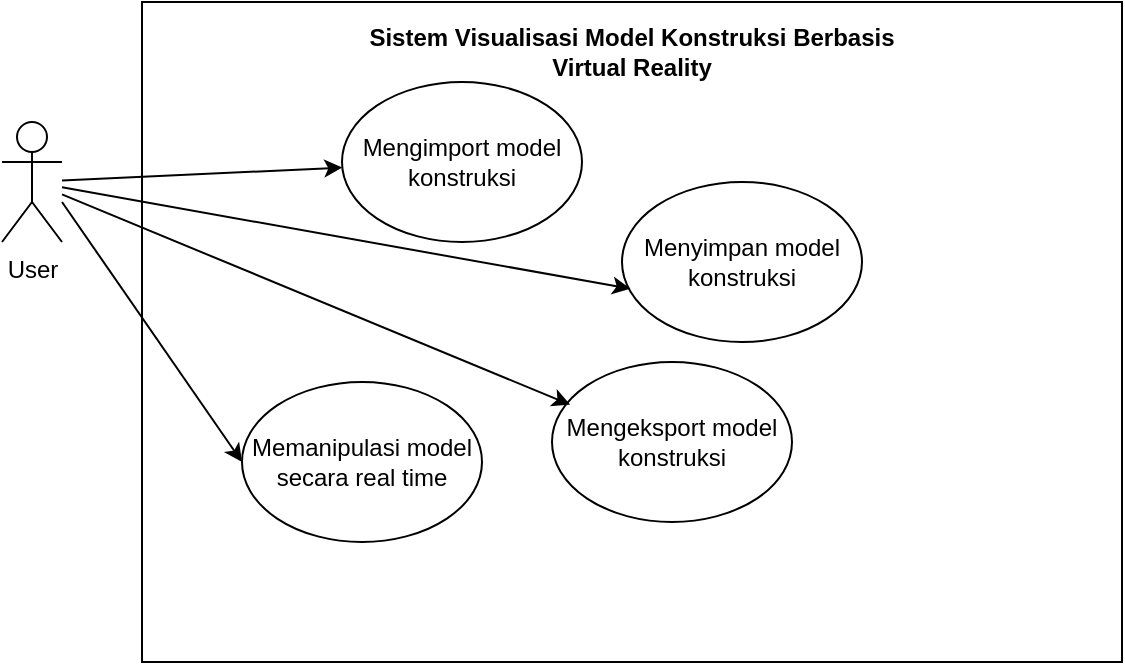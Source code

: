 <mxfile version="20.2.3" type="github">
  <diagram id="QRVe5Da74wr7QkqIcRjL" name="Page-1">
    <mxGraphModel dx="831" dy="450" grid="1" gridSize="10" guides="1" tooltips="1" connect="1" arrows="1" fold="1" page="1" pageScale="1" pageWidth="850" pageHeight="1100" math="0" shadow="0">
      <root>
        <mxCell id="0" />
        <mxCell id="1" parent="0" />
        <mxCell id="EbUwg8tWAvbMEIyPDcag-1" value="User" style="shape=umlActor;verticalLabelPosition=bottom;verticalAlign=top;html=1;outlineConnect=0;" vertex="1" parent="1">
          <mxGeometry x="150" y="140" width="30" height="60" as="geometry" />
        </mxCell>
        <mxCell id="EbUwg8tWAvbMEIyPDcag-2" value="" style="rounded=0;whiteSpace=wrap;html=1;" vertex="1" parent="1">
          <mxGeometry x="220" y="80" width="490" height="330" as="geometry" />
        </mxCell>
        <mxCell id="EbUwg8tWAvbMEIyPDcag-7" value="Mengimport model konstruksi" style="ellipse;whiteSpace=wrap;html=1;" vertex="1" parent="1">
          <mxGeometry x="320" y="120" width="120" height="80" as="geometry" />
        </mxCell>
        <mxCell id="EbUwg8tWAvbMEIyPDcag-8" value="Memanipulasi model secara real time" style="ellipse;whiteSpace=wrap;html=1;" vertex="1" parent="1">
          <mxGeometry x="270" y="270" width="120" height="80" as="geometry" />
        </mxCell>
        <mxCell id="EbUwg8tWAvbMEIyPDcag-9" value="&lt;b&gt;Sistem Visualisasi Model Konstruksi Berbasis Virtual Reality&lt;/b&gt;" style="text;html=1;strokeColor=none;fillColor=none;align=center;verticalAlign=middle;whiteSpace=wrap;rounded=0;" vertex="1" parent="1">
          <mxGeometry x="315" y="90" width="300" height="30" as="geometry" />
        </mxCell>
        <mxCell id="EbUwg8tWAvbMEIyPDcag-11" value="" style="endArrow=classic;html=1;rounded=0;" edge="1" parent="1" source="EbUwg8tWAvbMEIyPDcag-1" target="EbUwg8tWAvbMEIyPDcag-7">
          <mxGeometry width="50" height="50" relative="1" as="geometry">
            <mxPoint x="430" y="220" as="sourcePoint" />
            <mxPoint x="480" y="170" as="targetPoint" />
          </mxGeometry>
        </mxCell>
        <mxCell id="EbUwg8tWAvbMEIyPDcag-12" value="" style="endArrow=classic;html=1;rounded=0;entryX=0;entryY=0.5;entryDx=0;entryDy=0;" edge="1" parent="1" target="EbUwg8tWAvbMEIyPDcag-8">
          <mxGeometry width="50" height="50" relative="1" as="geometry">
            <mxPoint x="180" y="180" as="sourcePoint" />
            <mxPoint x="310.177" y="186.932" as="targetPoint" />
          </mxGeometry>
        </mxCell>
        <mxCell id="EbUwg8tWAvbMEIyPDcag-13" value="Menyimpan model konstruksi" style="ellipse;whiteSpace=wrap;html=1;" vertex="1" parent="1">
          <mxGeometry x="460" y="170" width="120" height="80" as="geometry" />
        </mxCell>
        <mxCell id="EbUwg8tWAvbMEIyPDcag-14" value="Mengeksport model konstruksi" style="ellipse;whiteSpace=wrap;html=1;" vertex="1" parent="1">
          <mxGeometry x="425" y="260" width="120" height="80" as="geometry" />
        </mxCell>
        <mxCell id="EbUwg8tWAvbMEIyPDcag-15" value="" style="endArrow=classic;html=1;rounded=0;entryX=0.035;entryY=0.667;entryDx=0;entryDy=0;entryPerimeter=0;" edge="1" parent="1" source="EbUwg8tWAvbMEIyPDcag-1" target="EbUwg8tWAvbMEIyPDcag-13">
          <mxGeometry width="50" height="50" relative="1" as="geometry">
            <mxPoint x="190.0" y="179.302" as="sourcePoint" />
            <mxPoint x="330.145" y="172.784" as="targetPoint" />
          </mxGeometry>
        </mxCell>
        <mxCell id="EbUwg8tWAvbMEIyPDcag-16" value="" style="endArrow=classic;html=1;rounded=0;entryX=0.076;entryY=0.267;entryDx=0;entryDy=0;entryPerimeter=0;" edge="1" parent="1" source="EbUwg8tWAvbMEIyPDcag-1" target="EbUwg8tWAvbMEIyPDcag-14">
          <mxGeometry width="50" height="50" relative="1" as="geometry">
            <mxPoint x="190.0" y="182.675" as="sourcePoint" />
            <mxPoint x="474.2" y="233.36" as="targetPoint" />
          </mxGeometry>
        </mxCell>
      </root>
    </mxGraphModel>
  </diagram>
</mxfile>
